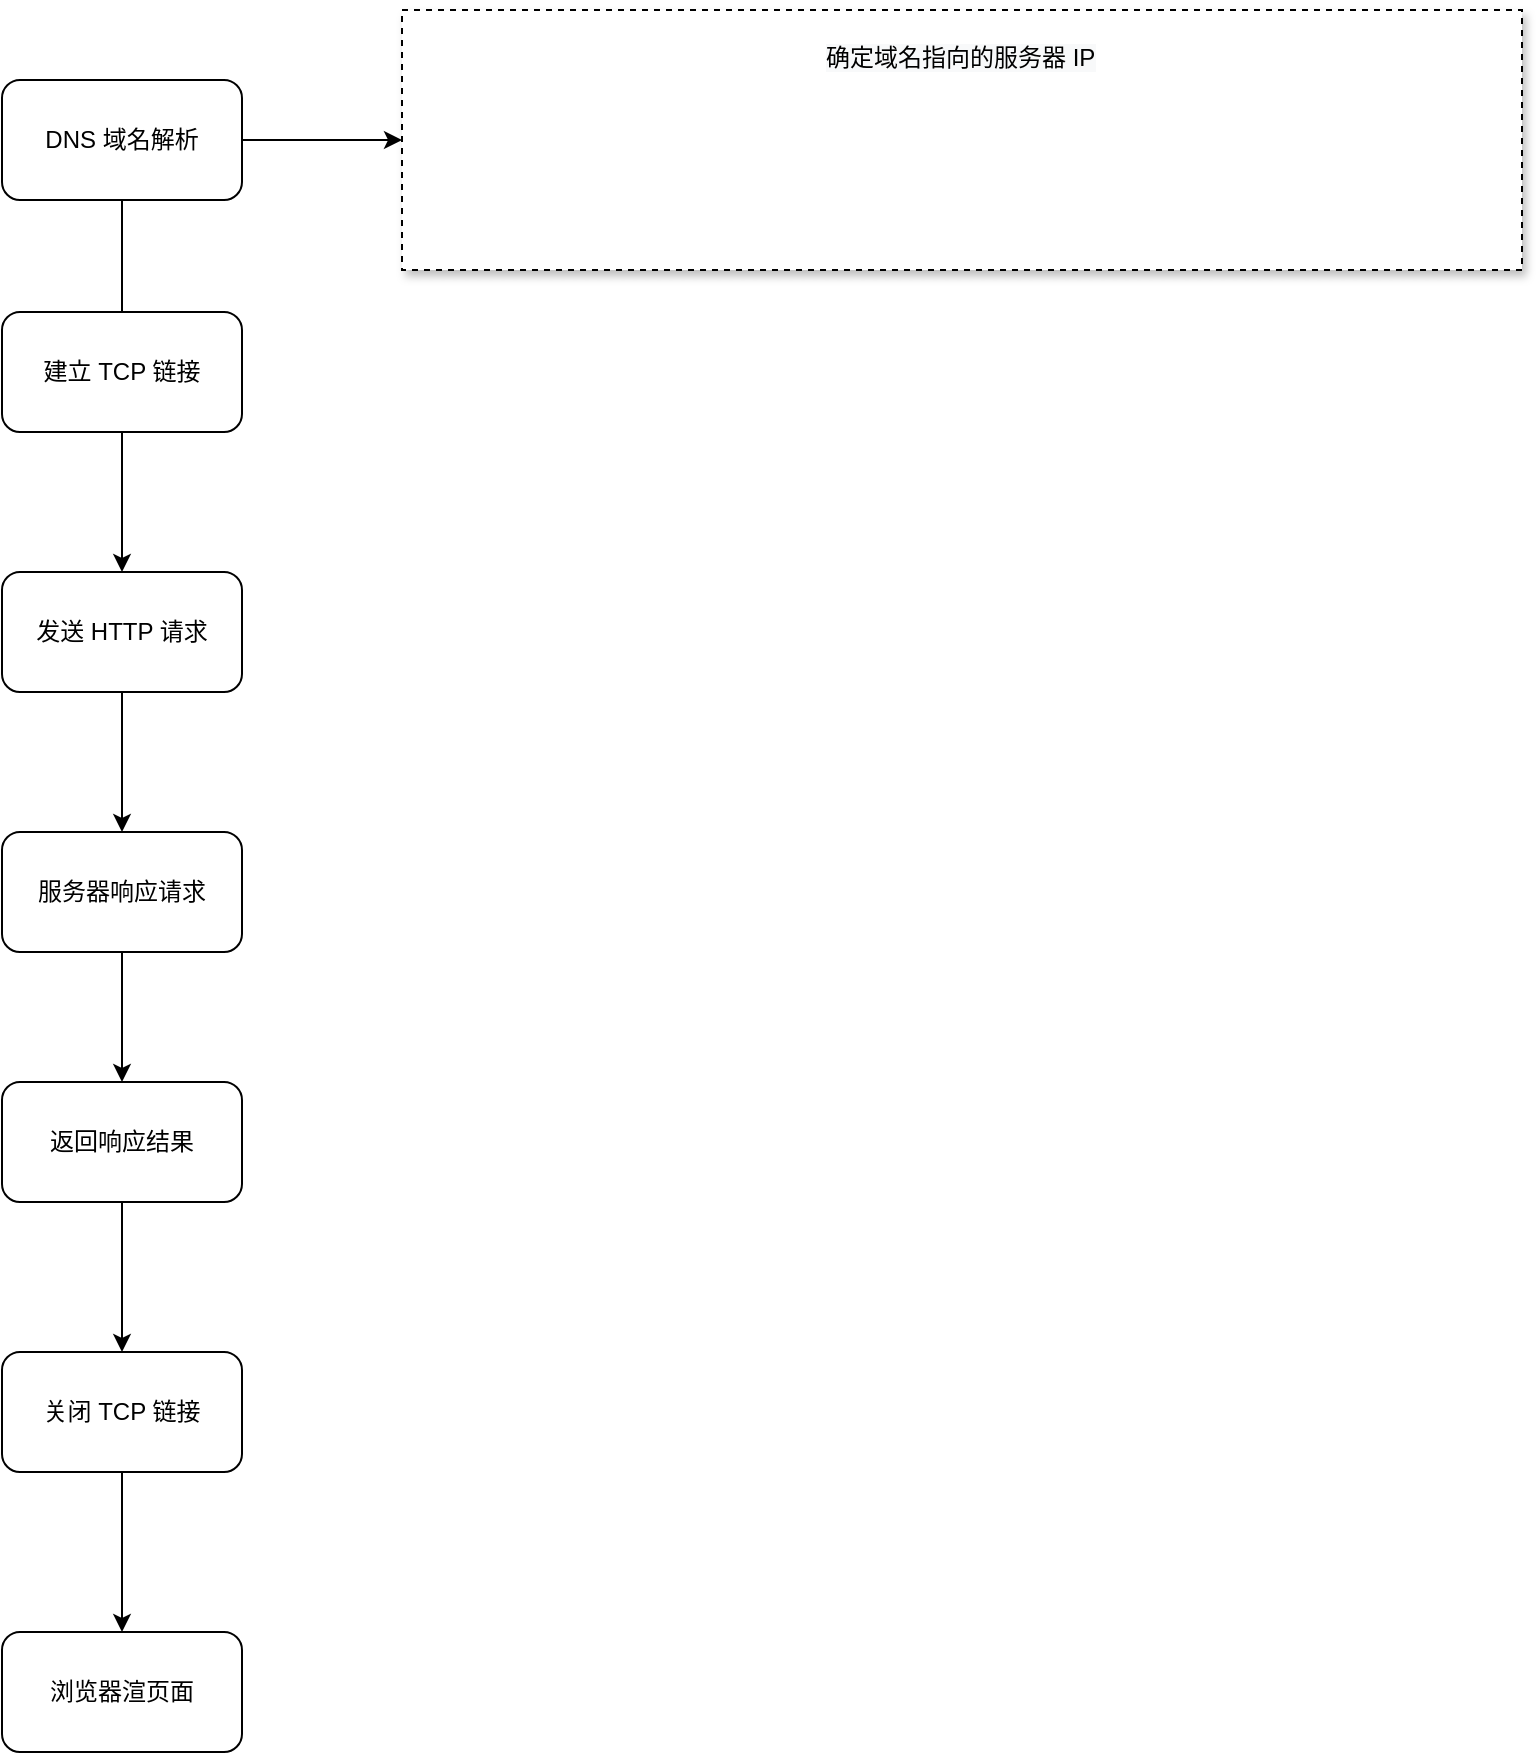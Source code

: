 <mxfile version="15.3.2" type="github">
  <diagram id="C5RBs43oDa-KdzZeNtuy" name="Page-1">
    <mxGraphModel dx="1038" dy="547" grid="1" gridSize="10" guides="1" tooltips="1" connect="1" arrows="1" fold="1" page="1" pageScale="1" pageWidth="827" pageHeight="1169" math="0" shadow="0">
      <root>
        <mxCell id="WIyWlLk6GJQsqaUBKTNV-0" />
        <mxCell id="WIyWlLk6GJQsqaUBKTNV-1" parent="WIyWlLk6GJQsqaUBKTNV-0" />
        <mxCell id="b6b0p_BM74JYDrjyKbqU-8" value="" style="rounded=0;whiteSpace=wrap;html=1;shadow=1;dashed=1;" vertex="1" parent="WIyWlLk6GJQsqaUBKTNV-1">
          <mxGeometry x="240" y="30" width="560" height="130" as="geometry" />
        </mxCell>
        <mxCell id="b6b0p_BM74JYDrjyKbqU-3" style="edgeStyle=orthogonalEdgeStyle;rounded=0;orthogonalLoop=1;jettySize=auto;html=1;entryX=0.5;entryY=0.167;entryDx=0;entryDy=0;entryPerimeter=0;" edge="1" parent="WIyWlLk6GJQsqaUBKTNV-1" source="b6b0p_BM74JYDrjyKbqU-0" target="b6b0p_BM74JYDrjyKbqU-2">
          <mxGeometry relative="1" as="geometry" />
        </mxCell>
        <mxCell id="b6b0p_BM74JYDrjyKbqU-25" style="edgeStyle=orthogonalEdgeStyle;rounded=0;orthogonalLoop=1;jettySize=auto;html=1;entryX=0;entryY=0.5;entryDx=0;entryDy=0;" edge="1" parent="WIyWlLk6GJQsqaUBKTNV-1" source="b6b0p_BM74JYDrjyKbqU-0" target="b6b0p_BM74JYDrjyKbqU-8">
          <mxGeometry relative="1" as="geometry" />
        </mxCell>
        <mxCell id="b6b0p_BM74JYDrjyKbqU-0" value="DNS 域名解析" style="rounded=1;whiteSpace=wrap;html=1;" vertex="1" parent="WIyWlLk6GJQsqaUBKTNV-1">
          <mxGeometry x="40" y="65" width="120" height="60" as="geometry" />
        </mxCell>
        <mxCell id="b6b0p_BM74JYDrjyKbqU-11" style="edgeStyle=orthogonalEdgeStyle;rounded=0;orthogonalLoop=1;jettySize=auto;html=1;entryX=0.5;entryY=0;entryDx=0;entryDy=0;" edge="1" parent="WIyWlLk6GJQsqaUBKTNV-1" source="b6b0p_BM74JYDrjyKbqU-2" target="b6b0p_BM74JYDrjyKbqU-10">
          <mxGeometry relative="1" as="geometry" />
        </mxCell>
        <mxCell id="b6b0p_BM74JYDrjyKbqU-2" value="建立 TCP 链接" style="rounded=1;whiteSpace=wrap;html=1;" vertex="1" parent="WIyWlLk6GJQsqaUBKTNV-1">
          <mxGeometry x="40" y="181" width="120" height="60" as="geometry" />
        </mxCell>
        <mxCell id="b6b0p_BM74JYDrjyKbqU-7" value="" style="shape=image;verticalLabelPosition=bottom;labelBackgroundColor=#ffffff;verticalAlign=top;aspect=fixed;imageAspect=0;image=https://pic2.zhimg.com/80/v2-4e68ba51d411b26b607307dbd83a97ed_720w.png;" vertex="1" parent="WIyWlLk6GJQsqaUBKTNV-1">
          <mxGeometry x="260" y="70" width="520" height="67" as="geometry" />
        </mxCell>
        <mxCell id="b6b0p_BM74JYDrjyKbqU-9" value="&lt;span style=&quot;color: rgb(0, 0, 0); font-family: helvetica; font-size: 12px; font-style: normal; font-weight: 400; letter-spacing: normal; text-align: center; text-indent: 0px; text-transform: none; word-spacing: 0px; background-color: rgb(248, 249, 250); display: inline; float: none;&quot;&gt;确定域名指向的服务器 IP&lt;/span&gt;" style="text;whiteSpace=wrap;html=1;" vertex="1" parent="WIyWlLk6GJQsqaUBKTNV-1">
          <mxGeometry x="450" y="40" width="140" height="30" as="geometry" />
        </mxCell>
        <mxCell id="b6b0p_BM74JYDrjyKbqU-18" style="edgeStyle=orthogonalEdgeStyle;rounded=0;orthogonalLoop=1;jettySize=auto;html=1;entryX=0.5;entryY=0;entryDx=0;entryDy=0;" edge="1" parent="WIyWlLk6GJQsqaUBKTNV-1" source="b6b0p_BM74JYDrjyKbqU-10" target="b6b0p_BM74JYDrjyKbqU-17">
          <mxGeometry relative="1" as="geometry" />
        </mxCell>
        <mxCell id="b6b0p_BM74JYDrjyKbqU-10" value="发送 HTTP 请求" style="rounded=1;whiteSpace=wrap;html=1;" vertex="1" parent="WIyWlLk6GJQsqaUBKTNV-1">
          <mxGeometry x="40" y="311" width="120" height="60" as="geometry" />
        </mxCell>
        <mxCell id="b6b0p_BM74JYDrjyKbqU-20" style="edgeStyle=orthogonalEdgeStyle;rounded=0;orthogonalLoop=1;jettySize=auto;html=1;" edge="1" parent="WIyWlLk6GJQsqaUBKTNV-1" source="b6b0p_BM74JYDrjyKbqU-17" target="b6b0p_BM74JYDrjyKbqU-19">
          <mxGeometry relative="1" as="geometry" />
        </mxCell>
        <mxCell id="b6b0p_BM74JYDrjyKbqU-17" value="服务器响应请求" style="rounded=1;whiteSpace=wrap;html=1;" vertex="1" parent="WIyWlLk6GJQsqaUBKTNV-1">
          <mxGeometry x="40" y="441" width="120" height="60" as="geometry" />
        </mxCell>
        <mxCell id="b6b0p_BM74JYDrjyKbqU-22" style="edgeStyle=orthogonalEdgeStyle;rounded=0;orthogonalLoop=1;jettySize=auto;html=1;" edge="1" parent="WIyWlLk6GJQsqaUBKTNV-1" source="b6b0p_BM74JYDrjyKbqU-19" target="b6b0p_BM74JYDrjyKbqU-21">
          <mxGeometry relative="1" as="geometry" />
        </mxCell>
        <mxCell id="b6b0p_BM74JYDrjyKbqU-19" value="返回响应结果" style="rounded=1;whiteSpace=wrap;html=1;" vertex="1" parent="WIyWlLk6GJQsqaUBKTNV-1">
          <mxGeometry x="40" y="566" width="120" height="60" as="geometry" />
        </mxCell>
        <mxCell id="b6b0p_BM74JYDrjyKbqU-24" style="edgeStyle=orthogonalEdgeStyle;rounded=0;orthogonalLoop=1;jettySize=auto;html=1;" edge="1" parent="WIyWlLk6GJQsqaUBKTNV-1" source="b6b0p_BM74JYDrjyKbqU-21" target="b6b0p_BM74JYDrjyKbqU-23">
          <mxGeometry relative="1" as="geometry" />
        </mxCell>
        <mxCell id="b6b0p_BM74JYDrjyKbqU-21" value="关闭 TCP 链接" style="rounded=1;whiteSpace=wrap;html=1;" vertex="1" parent="WIyWlLk6GJQsqaUBKTNV-1">
          <mxGeometry x="40" y="701" width="120" height="60" as="geometry" />
        </mxCell>
        <mxCell id="b6b0p_BM74JYDrjyKbqU-23" value="浏览器渲页面" style="rounded=1;whiteSpace=wrap;html=1;" vertex="1" parent="WIyWlLk6GJQsqaUBKTNV-1">
          <mxGeometry x="40" y="841" width="120" height="60" as="geometry" />
        </mxCell>
      </root>
    </mxGraphModel>
  </diagram>
</mxfile>

